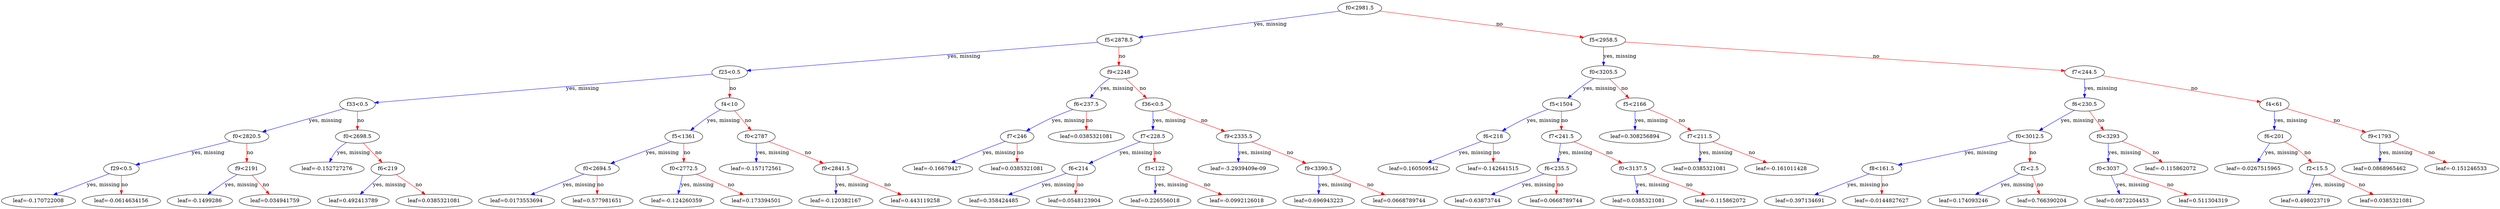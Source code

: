 digraph {
    graph [ rankdir=TB ]

    0 [ label="f0<2981.5" ]
    0 -> 1 [label="yes, missing" color="#0000FF"]
    0 -> 2 [label="no" color="#FF0000"]

    1 [ label="f5<2878.5" ]
    1 -> 3 [label="yes, missing" color="#0000FF"]
    1 -> 4 [label="no" color="#FF0000"]

    3 [ label="f25<0.5" ]
    3 -> 7 [label="yes, missing" color="#0000FF"]
    3 -> 8 [label="no" color="#FF0000"]

    7 [ label="f33<0.5" ]
    7 -> 15 [label="yes, missing" color="#0000FF"]
    7 -> 16 [label="no" color="#FF0000"]

    15 [ label="f0<2820.5" ]
    15 -> 31 [label="yes, missing" color="#0000FF"]
    15 -> 32 [label="no" color="#FF0000"]

    31 [ label="f29<0.5" ]
    31 -> 59 [label="yes, missing" color="#0000FF"]
    31 -> 60 [label="no" color="#FF0000"]

    59 [ label="leaf=-0.170722008" ]

    60 [ label="leaf=-0.0614634156" ]

    32 [ label="f9<2191" ]
    32 -> 61 [label="yes, missing" color="#0000FF"]
    32 -> 62 [label="no" color="#FF0000"]

    61 [ label="leaf=-0.1499286" ]

    62 [ label="leaf=0.034941759" ]

    16 [ label="f0<2698.5" ]
    16 -> 33 [label="yes, missing" color="#0000FF"]
    16 -> 34 [label="no" color="#FF0000"]

    33 [ label="leaf=-0.152727276" ]

    34 [ label="f6<219" ]
    34 -> 63 [label="yes, missing" color="#0000FF"]
    34 -> 64 [label="no" color="#FF0000"]

    63 [ label="leaf=0.492413789" ]

    64 [ label="leaf=0.0385321081" ]

    8 [ label="f4<10" ]
    8 -> 17 [label="yes, missing" color="#0000FF"]
    8 -> 18 [label="no" color="#FF0000"]

    17 [ label="f5<1361" ]
    17 -> 35 [label="yes, missing" color="#0000FF"]
    17 -> 36 [label="no" color="#FF0000"]

    35 [ label="f0<2694.5" ]
    35 -> 65 [label="yes, missing" color="#0000FF"]
    35 -> 66 [label="no" color="#FF0000"]

    65 [ label="leaf=0.0173553694" ]

    66 [ label="leaf=0.577981651" ]

    36 [ label="f0<2772.5" ]
    36 -> 67 [label="yes, missing" color="#0000FF"]
    36 -> 68 [label="no" color="#FF0000"]

    67 [ label="leaf=-0.124260359" ]

    68 [ label="leaf=0.173394501" ]

    18 [ label="f0<2787" ]
    18 -> 37 [label="yes, missing" color="#0000FF"]
    18 -> 38 [label="no" color="#FF0000"]

    37 [ label="leaf=-0.157172561" ]

    38 [ label="f9<2841.5" ]
    38 -> 69 [label="yes, missing" color="#0000FF"]
    38 -> 70 [label="no" color="#FF0000"]

    69 [ label="leaf=-0.120382167" ]

    70 [ label="leaf=0.443119258" ]

    4 [ label="f9<2248" ]
    4 -> 9 [label="yes, missing" color="#0000FF"]
    4 -> 10 [label="no" color="#FF0000"]

    9 [ label="f6<237.5" ]
    9 -> 19 [label="yes, missing" color="#0000FF"]
    9 -> 20 [label="no" color="#FF0000"]

    19 [ label="f7<246" ]
    19 -> 39 [label="yes, missing" color="#0000FF"]
    19 -> 40 [label="no" color="#FF0000"]

    39 [ label="leaf=-0.16679427" ]

    40 [ label="leaf=0.0385321081" ]

    20 [ label="leaf=0.0385321081" ]

    10 [ label="f36<0.5" ]
    10 -> 21 [label="yes, missing" color="#0000FF"]
    10 -> 22 [label="no" color="#FF0000"]

    21 [ label="f7<228.5" ]
    21 -> 41 [label="yes, missing" color="#0000FF"]
    21 -> 42 [label="no" color="#FF0000"]

    41 [ label="f6<214" ]
    41 -> 71 [label="yes, missing" color="#0000FF"]
    41 -> 72 [label="no" color="#FF0000"]

    71 [ label="leaf=0.358424485" ]

    72 [ label="leaf=0.0548123904" ]

    42 [ label="f3<122" ]
    42 -> 73 [label="yes, missing" color="#0000FF"]
    42 -> 74 [label="no" color="#FF0000"]

    73 [ label="leaf=0.226556018" ]

    74 [ label="leaf=-0.0992126018" ]

    22 [ label="f9<2335.5" ]
    22 -> 43 [label="yes, missing" color="#0000FF"]
    22 -> 44 [label="no" color="#FF0000"]

    43 [ label="leaf=-3.2939409e-09" ]

    44 [ label="f9<3390.5" ]
    44 -> 75 [label="yes, missing" color="#0000FF"]
    44 -> 76 [label="no" color="#FF0000"]

    75 [ label="leaf=0.696943223" ]

    76 [ label="leaf=0.0668789744" ]

    2 [ label="f5<2958.5" ]
    2 -> 5 [label="yes, missing" color="#0000FF"]
    2 -> 6 [label="no" color="#FF0000"]

    5 [ label="f0<3205.5" ]
    5 -> 11 [label="yes, missing" color="#0000FF"]
    5 -> 12 [label="no" color="#FF0000"]

    11 [ label="f5<1504" ]
    11 -> 23 [label="yes, missing" color="#0000FF"]
    11 -> 24 [label="no" color="#FF0000"]

    23 [ label="f6<218" ]
    23 -> 45 [label="yes, missing" color="#0000FF"]
    23 -> 46 [label="no" color="#FF0000"]

    45 [ label="leaf=0.160509542" ]

    46 [ label="leaf=-0.142641515" ]

    24 [ label="f7<241.5" ]
    24 -> 47 [label="yes, missing" color="#0000FF"]
    24 -> 48 [label="no" color="#FF0000"]

    47 [ label="f6<235.5" ]
    47 -> 77 [label="yes, missing" color="#0000FF"]
    47 -> 78 [label="no" color="#FF0000"]

    77 [ label="leaf=0.63873744" ]

    78 [ label="leaf=0.0668789744" ]

    48 [ label="f0<3137.5" ]
    48 -> 79 [label="yes, missing" color="#0000FF"]
    48 -> 80 [label="no" color="#FF0000"]

    79 [ label="leaf=0.0385321081" ]

    80 [ label="leaf=-0.115862072" ]

    12 [ label="f5<2166" ]
    12 -> 25 [label="yes, missing" color="#0000FF"]
    12 -> 26 [label="no" color="#FF0000"]

    25 [ label="leaf=0.308256894" ]

    26 [ label="f7<211.5" ]
    26 -> 49 [label="yes, missing" color="#0000FF"]
    26 -> 50 [label="no" color="#FF0000"]

    49 [ label="leaf=0.0385321081" ]

    50 [ label="leaf=-0.161011428" ]

    6 [ label="f7<244.5" ]
    6 -> 13 [label="yes, missing" color="#0000FF"]
    6 -> 14 [label="no" color="#FF0000"]

    13 [ label="f6<230.5" ]
    13 -> 27 [label="yes, missing" color="#0000FF"]
    13 -> 28 [label="no" color="#FF0000"]

    27 [ label="f0<3012.5" ]
    27 -> 51 [label="yes, missing" color="#0000FF"]
    27 -> 52 [label="no" color="#FF0000"]

    51 [ label="f8<161.5" ]
    51 -> 81 [label="yes, missing" color="#0000FF"]
    51 -> 82 [label="no" color="#FF0000"]

    81 [ label="leaf=0.397134691" ]

    82 [ label="leaf=-0.0144827627" ]

    52 [ label="f2<2.5" ]
    52 -> 83 [label="yes, missing" color="#0000FF"]
    52 -> 84 [label="no" color="#FF0000"]

    83 [ label="leaf=0.174093246" ]

    84 [ label="leaf=0.766390204" ]

    28 [ label="f0<3293" ]
    28 -> 53 [label="yes, missing" color="#0000FF"]
    28 -> 54 [label="no" color="#FF0000"]

    53 [ label="f0<3037" ]
    53 -> 85 [label="yes, missing" color="#0000FF"]
    53 -> 86 [label="no" color="#FF0000"]

    85 [ label="leaf=0.0872204453" ]

    86 [ label="leaf=0.511304319" ]

    54 [ label="leaf=-0.115862072" ]

    14 [ label="f4<61" ]
    14 -> 29 [label="yes, missing" color="#0000FF"]
    14 -> 30 [label="no" color="#FF0000"]

    29 [ label="f6<201" ]
    29 -> 55 [label="yes, missing" color="#0000FF"]
    29 -> 56 [label="no" color="#FF0000"]

    55 [ label="leaf=-0.0267515965" ]

    56 [ label="f2<15.5" ]
    56 -> 87 [label="yes, missing" color="#0000FF"]
    56 -> 88 [label="no" color="#FF0000"]

    87 [ label="leaf=0.498023719" ]

    88 [ label="leaf=0.0385321081" ]

    30 [ label="f9<1793" ]
    30 -> 57 [label="yes, missing" color="#0000FF"]
    30 -> 58 [label="no" color="#FF0000"]

    57 [ label="leaf=0.0868965462" ]

    58 [ label="leaf=-0.151246533" ]
}
